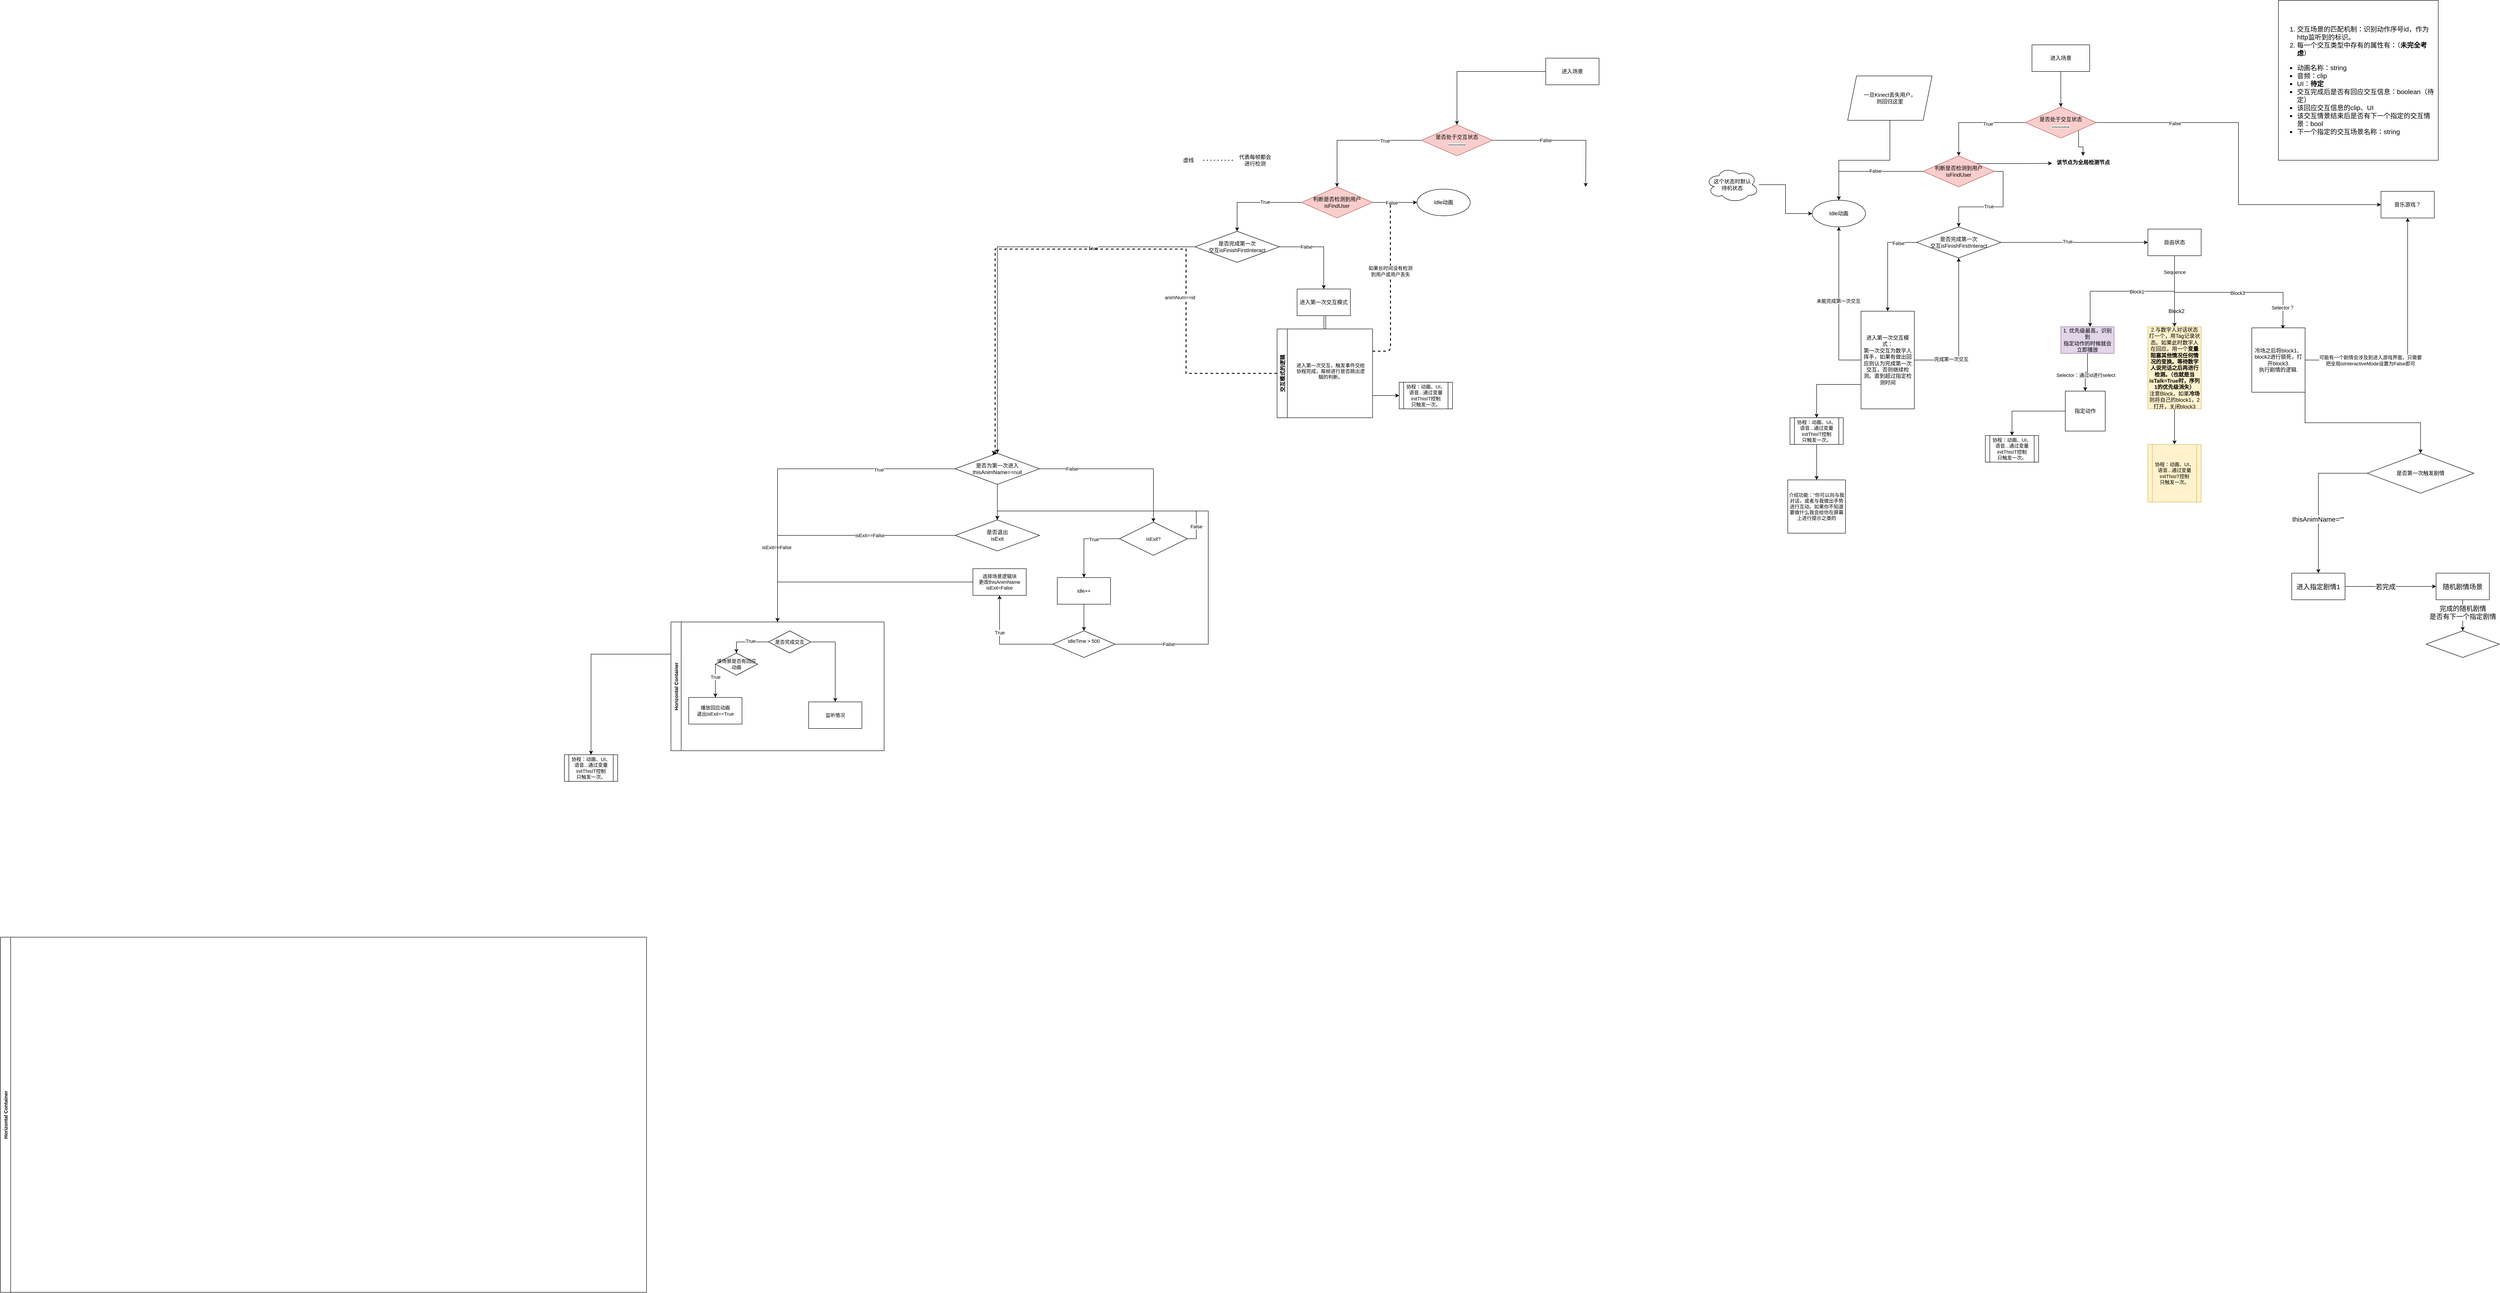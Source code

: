<mxfile version="20.5.3" type="github">
  <diagram id="prtHgNgQTEPvFCAcTncT" name="Page-1">
    <mxGraphModel dx="4361" dy="1751" grid="1" gridSize="10" guides="1" tooltips="1" connect="1" arrows="1" fold="1" page="1" pageScale="1" pageWidth="827" pageHeight="1169" math="0" shadow="0">
      <root>
        <mxCell id="0" />
        <mxCell id="1" parent="0" />
        <mxCell id="fBtZuvhB1-8Jw_SssKyv-33" style="edgeStyle=orthogonalEdgeStyle;rounded=0;orthogonalLoop=1;jettySize=auto;html=1;entryX=0.5;entryY=0;entryDx=0;entryDy=0;strokeColor=default;" parent="1" source="fBtZuvhB1-8Jw_SssKyv-1" target="fBtZuvhB1-8Jw_SssKyv-32" edge="1">
          <mxGeometry relative="1" as="geometry" />
        </mxCell>
        <mxCell id="fBtZuvhB1-8Jw_SssKyv-1" value="进入场景" style="rounded=0;whiteSpace=wrap;html=1;" parent="1" vertex="1">
          <mxGeometry x="920" y="-100" width="120" height="60" as="geometry" />
        </mxCell>
        <mxCell id="fBtZuvhB1-8Jw_SssKyv-14" value="" style="edgeStyle=orthogonalEdgeStyle;rounded=0;orthogonalLoop=1;jettySize=auto;html=1;" parent="1" source="fBtZuvhB1-8Jw_SssKyv-9" target="fBtZuvhB1-8Jw_SssKyv-13" edge="1">
          <mxGeometry relative="1" as="geometry" />
        </mxCell>
        <mxCell id="fBtZuvhB1-8Jw_SssKyv-15" value="False" style="edgeLabel;html=1;align=center;verticalAlign=middle;resizable=0;points=[];" parent="fBtZuvhB1-8Jw_SssKyv-14" vertex="1" connectable="0">
          <mxGeometry x="-0.151" y="-1" relative="1" as="geometry">
            <mxPoint as="offset" />
          </mxGeometry>
        </mxCell>
        <mxCell id="fBtZuvhB1-8Jw_SssKyv-17" value="" style="edgeStyle=orthogonalEdgeStyle;rounded=0;orthogonalLoop=1;jettySize=auto;html=1;entryX=0.5;entryY=0;entryDx=0;entryDy=0;" parent="1" source="fBtZuvhB1-8Jw_SssKyv-9" target="fBtZuvhB1-8Jw_SssKyv-20" edge="1">
          <mxGeometry relative="1" as="geometry">
            <mxPoint x="270" y="225" as="targetPoint" />
          </mxGeometry>
        </mxCell>
        <mxCell id="fBtZuvhB1-8Jw_SssKyv-18" value="True" style="edgeLabel;html=1;align=center;verticalAlign=middle;resizable=0;points=[];" parent="fBtZuvhB1-8Jw_SssKyv-17" vertex="1" connectable="0">
          <mxGeometry x="-0.214" y="-1" relative="1" as="geometry">
            <mxPoint as="offset" />
          </mxGeometry>
        </mxCell>
        <mxCell id="fBtZuvhB1-8Jw_SssKyv-9" value="判断是否检测到用户&lt;br&gt;isFindUser" style="rhombus;whiteSpace=wrap;html=1;fillColor=#f8cecc;strokeColor=#b85450;" parent="1" vertex="1">
          <mxGeometry x="370" y="190" width="160" height="70" as="geometry" />
        </mxCell>
        <mxCell id="fBtZuvhB1-8Jw_SssKyv-13" value="Idle动画" style="ellipse;whiteSpace=wrap;html=1;" parent="1" vertex="1">
          <mxGeometry x="630" y="195" width="120" height="60" as="geometry" />
        </mxCell>
        <mxCell id="fBtZuvhB1-8Jw_SssKyv-22" style="edgeStyle=orthogonalEdgeStyle;rounded=0;orthogonalLoop=1;jettySize=auto;html=1;exitX=1;exitY=0.5;exitDx=0;exitDy=0;entryX=0.5;entryY=0;entryDx=0;entryDy=0;" parent="1" source="fBtZuvhB1-8Jw_SssKyv-20" target="fBtZuvhB1-8Jw_SssKyv-25" edge="1">
          <mxGeometry relative="1" as="geometry">
            <mxPoint x="425" y="370" as="targetPoint" />
          </mxGeometry>
        </mxCell>
        <mxCell id="fBtZuvhB1-8Jw_SssKyv-24" value="False" style="edgeLabel;html=1;align=center;verticalAlign=middle;resizable=0;points=[];" parent="fBtZuvhB1-8Jw_SssKyv-22" vertex="1" connectable="0">
          <mxGeometry x="-0.133" relative="1" as="geometry">
            <mxPoint x="-24" as="offset" />
          </mxGeometry>
        </mxCell>
        <mxCell id="fBtZuvhB1-8Jw_SssKyv-44" value="" style="edgeStyle=orthogonalEdgeStyle;rounded=0;orthogonalLoop=1;jettySize=auto;html=1;strokeColor=default;fontSize=11;" parent="1" source="fBtZuvhB1-8Jw_SssKyv-20" target="fBtZuvhB1-8Jw_SssKyv-43" edge="1">
          <mxGeometry relative="1" as="geometry" />
        </mxCell>
        <mxCell id="fBtZuvhB1-8Jw_SssKyv-45" value="True" style="edgeLabel;html=1;align=center;verticalAlign=middle;resizable=0;points=[];fontSize=11;" parent="fBtZuvhB1-8Jw_SssKyv-44" vertex="1" connectable="0">
          <mxGeometry x="-0.132" y="3" relative="1" as="geometry">
            <mxPoint x="165" as="offset" />
          </mxGeometry>
        </mxCell>
        <mxCell id="fBtZuvhB1-8Jw_SssKyv-20" value="是否完成第一次&lt;br&gt;交互&lt;font style=&quot;font-size: 12px;&quot;&gt;isFinishFirstInteract&lt;/font&gt;" style="rhombus;whiteSpace=wrap;html=1;" parent="1" vertex="1">
          <mxGeometry x="130" y="290" width="190" height="70" as="geometry" />
        </mxCell>
        <mxCell id="fBtZuvhB1-8Jw_SssKyv-41" style="edgeStyle=orthogonalEdgeStyle;shape=link;rounded=0;orthogonalLoop=1;jettySize=auto;html=1;exitX=0.5;exitY=1;exitDx=0;exitDy=0;entryX=0.5;entryY=0;entryDx=0;entryDy=0;strokeColor=default;fontSize=12;" parent="1" source="fBtZuvhB1-8Jw_SssKyv-25" target="fBtZuvhB1-8Jw_SssKyv-40" edge="1">
          <mxGeometry relative="1" as="geometry" />
        </mxCell>
        <mxCell id="fBtZuvhB1-8Jw_SssKyv-25" value="进入第一次交互模式" style="rounded=0;whiteSpace=wrap;html=1;" parent="1" vertex="1">
          <mxGeometry x="360" y="420" width="120" height="60" as="geometry" />
        </mxCell>
        <mxCell id="fBtZuvhB1-8Jw_SssKyv-27" value="" style="endArrow=none;html=1;strokeWidth=2;rounded=1;exitX=1;exitY=0.25;exitDx=0;exitDy=0;strokeColor=default;edgeStyle=orthogonalEdgeStyle;dashed=1;" parent="1" source="fBtZuvhB1-8Jw_SssKyv-40" edge="1">
          <mxGeometry width="50" height="50" relative="1" as="geometry">
            <mxPoint x="420" y="330" as="sourcePoint" />
            <mxPoint x="570" y="230" as="targetPoint" />
          </mxGeometry>
        </mxCell>
        <mxCell id="fBtZuvhB1-8Jw_SssKyv-28" value="如果长时间没有检测&lt;br&gt;到用户或用户丢失" style="edgeLabel;html=1;align=center;verticalAlign=middle;resizable=0;points=[];" parent="fBtZuvhB1-8Jw_SssKyv-27" vertex="1" connectable="0">
          <mxGeometry x="-0.403" y="1" relative="1" as="geometry">
            <mxPoint y="-110" as="offset" />
          </mxGeometry>
        </mxCell>
        <mxCell id="fBtZuvhB1-8Jw_SssKyv-29" value="虚线" style="text;html=1;align=center;verticalAlign=middle;resizable=0;points=[];autosize=1;strokeColor=none;fillColor=none;" parent="1" vertex="1">
          <mxGeometry x="90" y="115" width="50" height="30" as="geometry" />
        </mxCell>
        <mxCell id="fBtZuvhB1-8Jw_SssKyv-30" value="" style="endArrow=none;dashed=1;html=1;dashPattern=1 3;strokeWidth=2;rounded=1;strokeColor=default;entryX=1.1;entryY=0.5;entryDx=0;entryDy=0;entryPerimeter=0;" parent="1" target="fBtZuvhB1-8Jw_SssKyv-29" edge="1">
          <mxGeometry width="50" height="50" relative="1" as="geometry">
            <mxPoint x="215" y="130" as="sourcePoint" />
            <mxPoint x="45" y="290" as="targetPoint" />
          </mxGeometry>
        </mxCell>
        <mxCell id="fBtZuvhB1-8Jw_SssKyv-31" value="代表每帧都会&lt;br&gt;进行检测" style="text;html=1;align=center;verticalAlign=middle;resizable=0;points=[];autosize=1;strokeColor=none;fillColor=none;" parent="1" vertex="1">
          <mxGeometry x="215" y="110" width="100" height="40" as="geometry" />
        </mxCell>
        <mxCell id="fBtZuvhB1-8Jw_SssKyv-35" style="edgeStyle=orthogonalEdgeStyle;rounded=0;orthogonalLoop=1;jettySize=auto;html=1;exitX=0;exitY=0.5;exitDx=0;exitDy=0;entryX=0.5;entryY=0;entryDx=0;entryDy=0;strokeColor=default;" parent="1" source="fBtZuvhB1-8Jw_SssKyv-32" target="fBtZuvhB1-8Jw_SssKyv-9" edge="1">
          <mxGeometry relative="1" as="geometry">
            <Array as="points">
              <mxPoint x="450" y="85" />
            </Array>
          </mxGeometry>
        </mxCell>
        <mxCell id="fBtZuvhB1-8Jw_SssKyv-36" value="True" style="edgeLabel;html=1;align=center;verticalAlign=middle;resizable=0;points=[];" parent="fBtZuvhB1-8Jw_SssKyv-35" vertex="1" connectable="0">
          <mxGeometry x="-0.444" y="1" relative="1" as="geometry">
            <mxPoint as="offset" />
          </mxGeometry>
        </mxCell>
        <mxCell id="fBtZuvhB1-8Jw_SssKyv-57" style="edgeStyle=orthogonalEdgeStyle;rounded=0;orthogonalLoop=1;jettySize=auto;html=1;exitX=1;exitY=0.5;exitDx=0;exitDy=0;strokeColor=default;strokeWidth=1;fontSize=11;" parent="1" source="fBtZuvhB1-8Jw_SssKyv-32" edge="1">
          <mxGeometry relative="1" as="geometry">
            <mxPoint x="1010" y="190" as="targetPoint" />
          </mxGeometry>
        </mxCell>
        <mxCell id="fBtZuvhB1-8Jw_SssKyv-58" value="False" style="edgeLabel;html=1;align=center;verticalAlign=middle;resizable=0;points=[];fontSize=11;" parent="fBtZuvhB1-8Jw_SssKyv-57" vertex="1" connectable="0">
          <mxGeometry x="-0.242" relative="1" as="geometry">
            <mxPoint as="offset" />
          </mxGeometry>
        </mxCell>
        <mxCell id="fBtZuvhB1-8Jw_SssKyv-32" value="是否处于交互状态&lt;br&gt;&lt;span style=&quot;font-size: 5px; background-color: rgb(255, 255, 255);&quot;&gt;isInteractiveMode&lt;/span&gt;" style="rhombus;whiteSpace=wrap;html=1;fillColor=#f8cecc;strokeColor=#b85450;" parent="1" vertex="1">
          <mxGeometry x="640" y="50" width="160" height="70" as="geometry" />
        </mxCell>
        <mxCell id="fBtZuvhB1-8Jw_SssKyv-53" style="edgeStyle=orthogonalEdgeStyle;rounded=0;orthogonalLoop=1;jettySize=auto;html=1;exitX=1;exitY=0.75;exitDx=0;exitDy=0;entryX=0;entryY=0.5;entryDx=0;entryDy=0;strokeColor=default;fontSize=11;" parent="1" source="fBtZuvhB1-8Jw_SssKyv-40" target="fBtZuvhB1-8Jw_SssKyv-46" edge="1">
          <mxGeometry relative="1" as="geometry" />
        </mxCell>
        <mxCell id="fBtZuvhB1-8Jw_SssKyv-55" style="edgeStyle=orthogonalEdgeStyle;rounded=0;orthogonalLoop=1;jettySize=auto;html=1;exitX=0;exitY=0.5;exitDx=0;exitDy=0;dashed=1;strokeColor=default;fontSize=11;strokeWidth=2;entryX=0.5;entryY=0;entryDx=0;entryDy=0;" parent="1" source="fBtZuvhB1-8Jw_SssKyv-40" target="fBtZuvhB1-8Jw_SssKyv-43" edge="1">
          <mxGeometry relative="1" as="geometry">
            <mxPoint x="-60" y="330" as="targetPoint" />
            <Array as="points">
              <mxPoint x="110" y="610" />
              <mxPoint x="110" y="330" />
              <mxPoint x="-320" y="330" />
              <mxPoint x="-320" y="790" />
            </Array>
          </mxGeometry>
        </mxCell>
        <mxCell id="fBtZuvhB1-8Jw_SssKyv-56" value="animNum==id" style="edgeLabel;html=1;align=center;verticalAlign=middle;resizable=0;points=[];fontSize=11;" parent="fBtZuvhB1-8Jw_SssKyv-55" vertex="1" connectable="0">
          <mxGeometry x="-0.612" y="-1" relative="1" as="geometry">
            <mxPoint x="-15" y="-109" as="offset" />
          </mxGeometry>
        </mxCell>
        <mxCell id="fBtZuvhB1-8Jw_SssKyv-40" value="交互模式的逻辑" style="swimlane;horizontal=0;fontSize=12;" parent="1" vertex="1">
          <mxGeometry x="315" y="510" width="215" height="200" as="geometry" />
        </mxCell>
        <mxCell id="fBtZuvhB1-8Jw_SssKyv-48" value="进入第一次交互，触发事件交给&lt;br&gt;协程完成，每帧进行是否跳出逻&lt;br&gt;辑的判断。" style="text;html=1;align=center;verticalAlign=middle;resizable=0;points=[];autosize=1;strokeColor=none;fillColor=none;fontSize=11;" parent="fBtZuvhB1-8Jw_SssKyv-40" vertex="1">
          <mxGeometry x="25" y="65" width="190" height="60" as="geometry" />
        </mxCell>
        <mxCell id="fBtZuvhB1-8Jw_SssKyv-46" value="协程：动画、UI、&lt;br&gt;语音...通过变量initThisIT控制&lt;br&gt;只触发一次。" style="shape=process;whiteSpace=wrap;html=1;backgroundOutline=1;fontSize=11;size=0.083;" parent="1" vertex="1">
          <mxGeometry x="590" y="630" width="120" height="60" as="geometry" />
        </mxCell>
        <mxCell id="fBtZuvhB1-8Jw_SssKyv-59" value="Horizontal Container" style="swimlane;horizontal=0;fontSize=11;" parent="1" vertex="1">
          <mxGeometry x="-2560" y="1880" width="1455" height="800" as="geometry" />
        </mxCell>
        <mxCell id="fBtZuvhB1-8Jw_SssKyv-62" value="" style="edgeStyle=orthogonalEdgeStyle;rounded=0;orthogonalLoop=1;jettySize=auto;html=1;strokeColor=default;strokeWidth=1;fontSize=11;" parent="1" source="fBtZuvhB1-8Jw_SssKyv-43" target="fBtZuvhB1-8Jw_SssKyv-61" edge="1">
          <mxGeometry relative="1" as="geometry" />
        </mxCell>
        <mxCell id="fBtZuvhB1-8Jw_SssKyv-70" style="edgeStyle=orthogonalEdgeStyle;rounded=0;orthogonalLoop=1;jettySize=auto;html=1;entryX=0.5;entryY=0;entryDx=0;entryDy=0;strokeColor=default;strokeWidth=1;fontSize=11;" parent="1" source="fBtZuvhB1-8Jw_SssKyv-43" target="fBtZuvhB1-8Jw_SssKyv-68" edge="1">
          <mxGeometry relative="1" as="geometry" />
        </mxCell>
        <mxCell id="fBtZuvhB1-8Jw_SssKyv-72" value="False" style="edgeLabel;html=1;align=center;verticalAlign=middle;resizable=0;points=[];fontSize=11;" parent="fBtZuvhB1-8Jw_SssKyv-70" vertex="1" connectable="0">
          <mxGeometry x="-0.698" y="1" relative="1" as="geometry">
            <mxPoint x="16" y="1" as="offset" />
          </mxGeometry>
        </mxCell>
        <mxCell id="fBtZuvhB1-8Jw_SssKyv-43" value="是否为第一次进入&lt;br&gt;thisAnimName==null" style="rhombus;whiteSpace=wrap;html=1;" parent="1" vertex="1">
          <mxGeometry x="-410" y="790" width="190" height="70" as="geometry" />
        </mxCell>
        <mxCell id="fBtZuvhB1-8Jw_SssKyv-60" style="edgeStyle=orthogonalEdgeStyle;rounded=0;orthogonalLoop=1;jettySize=auto;html=1;strokeColor=default;strokeWidth=1;fontSize=11;entryX=0.5;entryY=0;entryDx=0;entryDy=0;" parent="1" source="fBtZuvhB1-8Jw_SssKyv-43" target="fBtZuvhB1-8Jw_SssKyv-66" edge="1">
          <mxGeometry relative="1" as="geometry">
            <mxPoint x="-570" y="1080" as="targetPoint" />
          </mxGeometry>
        </mxCell>
        <mxCell id="fBtZuvhB1-8Jw_SssKyv-65" value="True" style="edgeLabel;html=1;align=center;verticalAlign=middle;resizable=0;points=[];fontSize=11;" parent="fBtZuvhB1-8Jw_SssKyv-60" vertex="1" connectable="0">
          <mxGeometry x="-0.538" y="2" relative="1" as="geometry">
            <mxPoint as="offset" />
          </mxGeometry>
        </mxCell>
        <mxCell id="fBtZuvhB1-8Jw_SssKyv-74" value="isExit==False" style="edgeLabel;html=1;align=center;verticalAlign=middle;resizable=0;points=[];fontSize=11;" parent="fBtZuvhB1-8Jw_SssKyv-60" vertex="1" connectable="0">
          <mxGeometry x="0.079" y="-2" relative="1" as="geometry">
            <mxPoint y="175" as="offset" />
          </mxGeometry>
        </mxCell>
        <mxCell id="fBtZuvhB1-8Jw_SssKyv-63" style="edgeStyle=orthogonalEdgeStyle;rounded=0;orthogonalLoop=1;jettySize=auto;html=1;exitX=0;exitY=0.5;exitDx=0;exitDy=0;strokeColor=default;strokeWidth=1;fontSize=11;entryX=0.5;entryY=0;entryDx=0;entryDy=0;" parent="1" source="fBtZuvhB1-8Jw_SssKyv-61" target="fBtZuvhB1-8Jw_SssKyv-66" edge="1">
          <mxGeometry relative="1" as="geometry">
            <mxPoint x="-560" y="1080" as="targetPoint" />
          </mxGeometry>
        </mxCell>
        <mxCell id="fBtZuvhB1-8Jw_SssKyv-64" value="isExit==False" style="edgeLabel;html=1;align=center;verticalAlign=middle;resizable=0;points=[];fontSize=11;" parent="fBtZuvhB1-8Jw_SssKyv-63" vertex="1" connectable="0">
          <mxGeometry x="0.071" y="1" relative="1" as="geometry">
            <mxPoint x="126" y="-1" as="offset" />
          </mxGeometry>
        </mxCell>
        <mxCell id="fBtZuvhB1-8Jw_SssKyv-61" value="是否退出&lt;br&gt;isExit" style="rhombus;whiteSpace=wrap;html=1;" parent="1" vertex="1">
          <mxGeometry x="-410" y="940" width="190" height="70" as="geometry" />
        </mxCell>
        <mxCell id="fBtZuvhB1-8Jw_SssKyv-96" style="edgeStyle=orthogonalEdgeStyle;rounded=0;orthogonalLoop=1;jettySize=auto;html=1;exitX=0;exitY=0.25;exitDx=0;exitDy=0;entryX=0.5;entryY=0;entryDx=0;entryDy=0;strokeColor=default;strokeWidth=1;fontSize=11;" parent="1" source="fBtZuvhB1-8Jw_SssKyv-66" target="fBtZuvhB1-8Jw_SssKyv-95" edge="1">
          <mxGeometry relative="1" as="geometry" />
        </mxCell>
        <mxCell id="fBtZuvhB1-8Jw_SssKyv-66" value="Horizontal Container" style="swimlane;horizontal=0;fontSize=11;" parent="1" vertex="1">
          <mxGeometry x="-1050" y="1170" width="480" height="290" as="geometry" />
        </mxCell>
        <mxCell id="fBtZuvhB1-8Jw_SssKyv-88" value="该场景是否有回应动画" style="rhombus;whiteSpace=wrap;html=1;fontSize=11;" parent="fBtZuvhB1-8Jw_SssKyv-66" vertex="1">
          <mxGeometry x="100" y="70" width="95" height="50" as="geometry" />
        </mxCell>
        <mxCell id="fBtZuvhB1-8Jw_SssKyv-90" style="edgeStyle=orthogonalEdgeStyle;rounded=0;orthogonalLoop=1;jettySize=auto;html=1;entryX=0.5;entryY=0;entryDx=0;entryDy=0;strokeColor=default;strokeWidth=1;fontSize=11;" parent="fBtZuvhB1-8Jw_SssKyv-66" source="fBtZuvhB1-8Jw_SssKyv-89" target="fBtZuvhB1-8Jw_SssKyv-88" edge="1">
          <mxGeometry relative="1" as="geometry" />
        </mxCell>
        <mxCell id="fBtZuvhB1-8Jw_SssKyv-91" value="True" style="edgeLabel;html=1;align=center;verticalAlign=middle;resizable=0;points=[];fontSize=11;" parent="fBtZuvhB1-8Jw_SssKyv-90" vertex="1" connectable="0">
          <mxGeometry x="-0.146" y="-2" relative="1" as="geometry">
            <mxPoint as="offset" />
          </mxGeometry>
        </mxCell>
        <mxCell id="fBtZuvhB1-8Jw_SssKyv-89" value="是否完成交互" style="rhombus;whiteSpace=wrap;html=1;fontSize=11;" parent="fBtZuvhB1-8Jw_SssKyv-66" vertex="1">
          <mxGeometry x="220" y="20" width="95" height="50" as="geometry" />
        </mxCell>
        <mxCell id="fBtZuvhB1-8Jw_SssKyv-94" value="播放回应动画&lt;br&gt;退出isExit==True" style="rounded=0;whiteSpace=wrap;html=1;fontSize=11;" parent="fBtZuvhB1-8Jw_SssKyv-66" vertex="1">
          <mxGeometry x="40" y="170" width="120" height="60" as="geometry" />
        </mxCell>
        <mxCell id="fBtZuvhB1-8Jw_SssKyv-92" style="edgeStyle=orthogonalEdgeStyle;rounded=0;orthogonalLoop=1;jettySize=auto;html=1;exitX=0;exitY=0.5;exitDx=0;exitDy=0;strokeColor=default;strokeWidth=1;fontSize=11;entryX=0.5;entryY=0;entryDx=0;entryDy=0;" parent="fBtZuvhB1-8Jw_SssKyv-66" source="fBtZuvhB1-8Jw_SssKyv-88" target="fBtZuvhB1-8Jw_SssKyv-94" edge="1">
          <mxGeometry relative="1" as="geometry">
            <mxPoint x="99.857" y="150" as="targetPoint" />
            <Array as="points">
              <mxPoint x="100" y="170" />
            </Array>
          </mxGeometry>
        </mxCell>
        <mxCell id="fBtZuvhB1-8Jw_SssKyv-93" value="True" style="edgeLabel;html=1;align=center;verticalAlign=middle;resizable=0;points=[];fontSize=11;" parent="fBtZuvhB1-8Jw_SssKyv-92" vertex="1" connectable="0">
          <mxGeometry x="-0.221" relative="1" as="geometry">
            <mxPoint as="offset" />
          </mxGeometry>
        </mxCell>
        <mxCell id="fBtZuvhB1-8Jw_SssKyv-99" value="监听情况" style="rounded=0;whiteSpace=wrap;html=1;fontSize=11;" parent="fBtZuvhB1-8Jw_SssKyv-66" vertex="1">
          <mxGeometry x="310" y="180" width="120" height="60" as="geometry" />
        </mxCell>
        <mxCell id="fBtZuvhB1-8Jw_SssKyv-98" style="edgeStyle=orthogonalEdgeStyle;rounded=0;orthogonalLoop=1;jettySize=auto;html=1;strokeColor=default;strokeWidth=1;fontSize=11;entryX=0.5;entryY=0;entryDx=0;entryDy=0;exitX=1;exitY=0.5;exitDx=0;exitDy=0;" parent="fBtZuvhB1-8Jw_SssKyv-66" source="fBtZuvhB1-8Jw_SssKyv-89" target="fBtZuvhB1-8Jw_SssKyv-99" edge="1">
          <mxGeometry relative="1" as="geometry">
            <mxPoint x="360" y="150" as="targetPoint" />
          </mxGeometry>
        </mxCell>
        <mxCell id="fBtZuvhB1-8Jw_SssKyv-76" value="" style="edgeStyle=orthogonalEdgeStyle;rounded=0;orthogonalLoop=1;jettySize=auto;html=1;strokeColor=default;strokeWidth=1;fontSize=11;" parent="1" source="fBtZuvhB1-8Jw_SssKyv-68" target="fBtZuvhB1-8Jw_SssKyv-75" edge="1">
          <mxGeometry relative="1" as="geometry" />
        </mxCell>
        <mxCell id="fBtZuvhB1-8Jw_SssKyv-85" value="True" style="edgeLabel;html=1;align=center;verticalAlign=middle;resizable=0;points=[];fontSize=11;" parent="fBtZuvhB1-8Jw_SssKyv-76" vertex="1" connectable="0">
          <mxGeometry x="-0.299" y="1" relative="1" as="geometry">
            <mxPoint as="offset" />
          </mxGeometry>
        </mxCell>
        <mxCell id="fBtZuvhB1-8Jw_SssKyv-86" style="edgeStyle=orthogonalEdgeStyle;rounded=0;orthogonalLoop=1;jettySize=auto;html=1;exitX=1;exitY=0.5;exitDx=0;exitDy=0;entryX=0.5;entryY=0;entryDx=0;entryDy=0;strokeColor=default;strokeWidth=1;fontSize=11;" parent="1" source="fBtZuvhB1-8Jw_SssKyv-68" target="fBtZuvhB1-8Jw_SssKyv-61" edge="1">
          <mxGeometry relative="1" as="geometry" />
        </mxCell>
        <mxCell id="fBtZuvhB1-8Jw_SssKyv-87" value="False" style="edgeLabel;html=1;align=center;verticalAlign=middle;resizable=0;points=[];fontSize=11;" parent="fBtZuvhB1-8Jw_SssKyv-86" vertex="1" connectable="0">
          <mxGeometry x="-0.825" relative="1" as="geometry">
            <mxPoint as="offset" />
          </mxGeometry>
        </mxCell>
        <mxCell id="fBtZuvhB1-8Jw_SssKyv-68" value="isExit?" style="rhombus;whiteSpace=wrap;html=1;fontSize=11;" parent="1" vertex="1">
          <mxGeometry x="-40" y="945" width="153" height="75" as="geometry" />
        </mxCell>
        <mxCell id="fBtZuvhB1-8Jw_SssKyv-78" value="" style="edgeStyle=orthogonalEdgeStyle;rounded=0;orthogonalLoop=1;jettySize=auto;html=1;strokeColor=default;strokeWidth=1;fontSize=11;" parent="1" source="fBtZuvhB1-8Jw_SssKyv-75" target="fBtZuvhB1-8Jw_SssKyv-77" edge="1">
          <mxGeometry relative="1" as="geometry" />
        </mxCell>
        <mxCell id="fBtZuvhB1-8Jw_SssKyv-75" value="idle++" style="whiteSpace=wrap;html=1;fontSize=11;" parent="1" vertex="1">
          <mxGeometry x="-180" y="1070" width="120" height="60" as="geometry" />
        </mxCell>
        <mxCell id="fBtZuvhB1-8Jw_SssKyv-80" value="" style="edgeStyle=orthogonalEdgeStyle;rounded=0;orthogonalLoop=1;jettySize=auto;html=1;strokeColor=default;strokeWidth=1;fontSize=11;" parent="1" source="fBtZuvhB1-8Jw_SssKyv-77" target="fBtZuvhB1-8Jw_SssKyv-79" edge="1">
          <mxGeometry relative="1" as="geometry">
            <Array as="points">
              <mxPoint x="-310" y="1220" />
            </Array>
          </mxGeometry>
        </mxCell>
        <mxCell id="fBtZuvhB1-8Jw_SssKyv-84" value="True" style="edgeLabel;html=1;align=center;verticalAlign=middle;resizable=0;points=[];fontSize=11;" parent="fBtZuvhB1-8Jw_SssKyv-80" vertex="1" connectable="0">
          <mxGeometry x="0.274" relative="1" as="geometry">
            <mxPoint as="offset" />
          </mxGeometry>
        </mxCell>
        <mxCell id="fBtZuvhB1-8Jw_SssKyv-82" style="edgeStyle=orthogonalEdgeStyle;rounded=0;orthogonalLoop=1;jettySize=auto;html=1;entryX=0.5;entryY=0;entryDx=0;entryDy=0;strokeColor=default;strokeWidth=1;fontSize=11;" parent="1" source="fBtZuvhB1-8Jw_SssKyv-77" target="fBtZuvhB1-8Jw_SssKyv-61" edge="1">
          <mxGeometry relative="1" as="geometry">
            <Array as="points">
              <mxPoint x="160" y="1220" />
              <mxPoint x="160" y="920" />
              <mxPoint x="-315" y="920" />
            </Array>
          </mxGeometry>
        </mxCell>
        <mxCell id="fBtZuvhB1-8Jw_SssKyv-83" value="False" style="edgeLabel;html=1;align=center;verticalAlign=middle;resizable=0;points=[];fontSize=11;" parent="fBtZuvhB1-8Jw_SssKyv-82" vertex="1" connectable="0">
          <mxGeometry x="-0.819" y="1" relative="1" as="geometry">
            <mxPoint x="30" y="1" as="offset" />
          </mxGeometry>
        </mxCell>
        <mxCell id="fBtZuvhB1-8Jw_SssKyv-77" value="&lt;span style=&quot;font-size: 11px;&quot;&gt;idleTime &amp;gt; 500&lt;br&gt;&lt;br&gt;&lt;/span&gt;" style="rhombus;whiteSpace=wrap;html=1;fontSize=11;" parent="1" vertex="1">
          <mxGeometry x="-190" y="1190" width="140" height="60" as="geometry" />
        </mxCell>
        <mxCell id="fBtZuvhB1-8Jw_SssKyv-81" style="edgeStyle=orthogonalEdgeStyle;rounded=0;orthogonalLoop=1;jettySize=auto;html=1;exitX=0;exitY=0.5;exitDx=0;exitDy=0;entryX=0.5;entryY=0;entryDx=0;entryDy=0;strokeColor=default;strokeWidth=1;fontSize=11;" parent="1" source="fBtZuvhB1-8Jw_SssKyv-79" target="fBtZuvhB1-8Jw_SssKyv-66" edge="1">
          <mxGeometry relative="1" as="geometry" />
        </mxCell>
        <mxCell id="fBtZuvhB1-8Jw_SssKyv-79" value="选择场景逻辑块&lt;br&gt;更改thisAnimName&lt;br&gt;isExit=False" style="whiteSpace=wrap;html=1;fontSize=11;" parent="1" vertex="1">
          <mxGeometry x="-370" y="1050" width="120" height="60" as="geometry" />
        </mxCell>
        <mxCell id="fBtZuvhB1-8Jw_SssKyv-95" value="协程：动画、UI、&lt;br&gt;语音...通过变量initThisIT控制&lt;br&gt;只触发一次。" style="shape=process;whiteSpace=wrap;html=1;backgroundOutline=1;fontSize=11;size=0.083;" parent="1" vertex="1">
          <mxGeometry x="-1290" y="1469" width="120" height="60" as="geometry" />
        </mxCell>
        <mxCell id="O4Qgs0peFkR4fyQX--3b-3" style="edgeStyle=orthogonalEdgeStyle;rounded=0;orthogonalLoop=1;jettySize=auto;html=1;exitX=0.5;exitY=1;exitDx=0;exitDy=0;entryX=0.5;entryY=0;entryDx=0;entryDy=0;" parent="1" source="O4Qgs0peFkR4fyQX--3b-1" target="O4Qgs0peFkR4fyQX--3b-2" edge="1">
          <mxGeometry relative="1" as="geometry" />
        </mxCell>
        <mxCell id="O4Qgs0peFkR4fyQX--3b-1" value="进入场景" style="rounded=0;whiteSpace=wrap;html=1;" parent="1" vertex="1">
          <mxGeometry x="2015" y="-130" width="130" height="60" as="geometry" />
        </mxCell>
        <mxCell id="O4Qgs0peFkR4fyQX--3b-5" style="edgeStyle=orthogonalEdgeStyle;rounded=0;orthogonalLoop=1;jettySize=auto;html=1;exitX=0;exitY=0.5;exitDx=0;exitDy=0;entryX=0.5;entryY=0;entryDx=0;entryDy=0;" parent="1" source="O4Qgs0peFkR4fyQX--3b-2" target="O4Qgs0peFkR4fyQX--3b-4" edge="1">
          <mxGeometry relative="1" as="geometry" />
        </mxCell>
        <mxCell id="O4Qgs0peFkR4fyQX--3b-53" value="True" style="edgeLabel;html=1;align=center;verticalAlign=middle;resizable=0;points=[];" parent="O4Qgs0peFkR4fyQX--3b-5" vertex="1" connectable="0">
          <mxGeometry x="-0.249" y="3" relative="1" as="geometry">
            <mxPoint as="offset" />
          </mxGeometry>
        </mxCell>
        <mxCell id="O4Qgs0peFkR4fyQX--3b-7" style="edgeStyle=orthogonalEdgeStyle;rounded=0;orthogonalLoop=1;jettySize=auto;html=1;exitX=1;exitY=0.5;exitDx=0;exitDy=0;entryX=0;entryY=0.5;entryDx=0;entryDy=0;" parent="1" source="O4Qgs0peFkR4fyQX--3b-2" target="O4Qgs0peFkR4fyQX--3b-6" edge="1">
          <mxGeometry relative="1" as="geometry">
            <Array as="points">
              <mxPoint x="2480" y="45" />
              <mxPoint x="2480" y="230" />
            </Array>
          </mxGeometry>
        </mxCell>
        <mxCell id="O4Qgs0peFkR4fyQX--3b-52" value="False" style="edgeLabel;html=1;align=center;verticalAlign=middle;resizable=0;points=[];" parent="O4Qgs0peFkR4fyQX--3b-7" vertex="1" connectable="0">
          <mxGeometry x="-0.573" y="-2" relative="1" as="geometry">
            <mxPoint as="offset" />
          </mxGeometry>
        </mxCell>
        <mxCell id="O4Qgs0peFkR4fyQX--3b-38" style="edgeStyle=orthogonalEdgeStyle;rounded=0;orthogonalLoop=1;jettySize=auto;html=1;exitX=1;exitY=1;exitDx=0;exitDy=0;" parent="1" source="O4Qgs0peFkR4fyQX--3b-2" target="O4Qgs0peFkR4fyQX--3b-37" edge="1">
          <mxGeometry relative="1" as="geometry" />
        </mxCell>
        <mxCell id="O4Qgs0peFkR4fyQX--3b-2" value="是否处于交互状态&lt;br&gt;&lt;span style=&quot;font-size: 5px; background-color: rgb(255, 255, 255);&quot;&gt;isInteractiveMode&lt;/span&gt;" style="rhombus;whiteSpace=wrap;html=1;fillColor=#f8cecc;strokeColor=#b85450;" parent="1" vertex="1">
          <mxGeometry x="2000" y="10" width="160" height="70" as="geometry" />
        </mxCell>
        <mxCell id="O4Qgs0peFkR4fyQX--3b-8" style="edgeStyle=orthogonalEdgeStyle;rounded=0;orthogonalLoop=1;jettySize=auto;html=1;entryX=0.5;entryY=0;entryDx=0;entryDy=0;exitX=1;exitY=0.5;exitDx=0;exitDy=0;" parent="1" source="O4Qgs0peFkR4fyQX--3b-4" target="O4Qgs0peFkR4fyQX--3b-9" edge="1">
          <mxGeometry relative="1" as="geometry">
            <mxPoint x="1849.526" y="280" as="targetPoint" />
          </mxGeometry>
        </mxCell>
        <mxCell id="O4Qgs0peFkR4fyQX--3b-27" value="True" style="edgeLabel;html=1;align=center;verticalAlign=middle;resizable=0;points=[];" parent="O4Qgs0peFkR4fyQX--3b-8" vertex="1" connectable="0">
          <mxGeometry x="0.083" y="-1" relative="1" as="geometry">
            <mxPoint as="offset" />
          </mxGeometry>
        </mxCell>
        <mxCell id="O4Qgs0peFkR4fyQX--3b-36" style="edgeStyle=orthogonalEdgeStyle;rounded=0;orthogonalLoop=1;jettySize=auto;html=1;exitX=1;exitY=0;exitDx=0;exitDy=0;entryX=0.002;entryY=0.561;entryDx=0;entryDy=0;entryPerimeter=0;" parent="1" source="O4Qgs0peFkR4fyQX--3b-4" target="O4Qgs0peFkR4fyQX--3b-37" edge="1">
          <mxGeometry relative="1" as="geometry">
            <mxPoint x="2040" y="137" as="targetPoint" />
          </mxGeometry>
        </mxCell>
        <mxCell id="O4Qgs0peFkR4fyQX--3b-4" value="判断是否检测到用户&lt;br&gt;isFindUser" style="rhombus;whiteSpace=wrap;html=1;fillColor=#f8cecc;strokeColor=#b85450;" parent="1" vertex="1">
          <mxGeometry x="1770" y="120" width="160" height="70" as="geometry" />
        </mxCell>
        <mxCell id="O4Qgs0peFkR4fyQX--3b-6" value="音乐游戏？" style="whiteSpace=wrap;html=1;" parent="1" vertex="1">
          <mxGeometry x="2801" y="200" width="120" height="60" as="geometry" />
        </mxCell>
        <mxCell id="O4Qgs0peFkR4fyQX--3b-11" value="" style="edgeStyle=orthogonalEdgeStyle;rounded=0;orthogonalLoop=1;jettySize=auto;html=1;exitX=1;exitY=0.5;exitDx=0;exitDy=0;" parent="1" source="O4Qgs0peFkR4fyQX--3b-9" target="O4Qgs0peFkR4fyQX--3b-10" edge="1">
          <mxGeometry relative="1" as="geometry">
            <Array as="points">
              <mxPoint x="2200" y="315" />
              <mxPoint x="2200" y="315" />
            </Array>
          </mxGeometry>
        </mxCell>
        <mxCell id="O4Qgs0peFkR4fyQX--3b-22" value="True" style="edgeLabel;html=1;align=center;verticalAlign=middle;resizable=0;points=[];" parent="O4Qgs0peFkR4fyQX--3b-11" vertex="1" connectable="0">
          <mxGeometry x="-0.095" y="2" relative="1" as="geometry">
            <mxPoint as="offset" />
          </mxGeometry>
        </mxCell>
        <mxCell id="O4Qgs0peFkR4fyQX--3b-23" style="edgeStyle=orthogonalEdgeStyle;rounded=0;orthogonalLoop=1;jettySize=auto;html=1;exitX=0;exitY=0.5;exitDx=0;exitDy=0;entryX=0.5;entryY=0;entryDx=0;entryDy=0;" parent="1" source="O4Qgs0peFkR4fyQX--3b-9" target="O4Qgs0peFkR4fyQX--3b-26" edge="1">
          <mxGeometry relative="1" as="geometry">
            <mxPoint x="1730" y="550" as="targetPoint" />
          </mxGeometry>
        </mxCell>
        <mxCell id="O4Qgs0peFkR4fyQX--3b-24" value="False" style="edgeLabel;html=1;align=center;verticalAlign=middle;resizable=0;points=[];" parent="O4Qgs0peFkR4fyQX--3b-23" vertex="1" connectable="0">
          <mxGeometry x="-0.621" y="2" relative="1" as="geometry">
            <mxPoint as="offset" />
          </mxGeometry>
        </mxCell>
        <mxCell id="O4Qgs0peFkR4fyQX--3b-9" value="是否完成第一次&lt;br&gt;交互&lt;font style=&quot;font-size: 12px;&quot;&gt;isFinishFirstInteract&lt;/font&gt;" style="rhombus;whiteSpace=wrap;html=1;" parent="1" vertex="1">
          <mxGeometry x="1755" y="280" width="190" height="70" as="geometry" />
        </mxCell>
        <mxCell id="O4Qgs0peFkR4fyQX--3b-13" value="" style="edgeStyle=orthogonalEdgeStyle;rounded=0;orthogonalLoop=1;jettySize=auto;html=1;" parent="1" source="O4Qgs0peFkR4fyQX--3b-10" target="O4Qgs0peFkR4fyQX--3b-12" edge="1">
          <mxGeometry relative="1" as="geometry">
            <Array as="points">
              <mxPoint x="2336" y="425" />
              <mxPoint x="2146" y="425" />
            </Array>
          </mxGeometry>
        </mxCell>
        <mxCell id="O4Qgs0peFkR4fyQX--3b-48" value="Block1" style="edgeLabel;html=1;align=center;verticalAlign=middle;resizable=0;points=[];" parent="O4Qgs0peFkR4fyQX--3b-13" vertex="1" connectable="0">
          <mxGeometry x="-0.055" y="1" relative="1" as="geometry">
            <mxPoint as="offset" />
          </mxGeometry>
        </mxCell>
        <mxCell id="O4Qgs0peFkR4fyQX--3b-15" style="edgeStyle=orthogonalEdgeStyle;rounded=0;orthogonalLoop=1;jettySize=auto;html=1;exitX=0.5;exitY=1;exitDx=0;exitDy=0;entryX=0.5;entryY=0;entryDx=0;entryDy=0;" parent="1" source="O4Qgs0peFkR4fyQX--3b-10" target="O4Qgs0peFkR4fyQX--3b-14" edge="1">
          <mxGeometry relative="1" as="geometry">
            <Array as="points">
              <mxPoint x="2336" y="385" />
              <mxPoint x="2336" y="385" />
            </Array>
          </mxGeometry>
        </mxCell>
        <mxCell id="O4Qgs0peFkR4fyQX--3b-17" value="Sequence" style="edgeLabel;html=1;align=center;verticalAlign=middle;resizable=0;points=[];" parent="O4Qgs0peFkR4fyQX--3b-15" vertex="1" connectable="0">
          <mxGeometry x="-0.536" relative="1" as="geometry">
            <mxPoint as="offset" />
          </mxGeometry>
        </mxCell>
        <mxCell id="O4Qgs0peFkR4fyQX--3b-45" style="edgeStyle=orthogonalEdgeStyle;rounded=0;orthogonalLoop=1;jettySize=auto;html=1;exitX=0.5;exitY=1;exitDx=0;exitDy=0;" parent="1" source="O4Qgs0peFkR4fyQX--3b-10" edge="1">
          <mxGeometry relative="1" as="geometry">
            <mxPoint x="2580" y="510" as="targetPoint" />
          </mxGeometry>
        </mxCell>
        <mxCell id="O4Qgs0peFkR4fyQX--3b-46" value="Block3" style="edgeLabel;html=1;align=center;verticalAlign=middle;resizable=0;points=[];" parent="O4Qgs0peFkR4fyQX--3b-45" vertex="1" connectable="0">
          <mxGeometry x="0.093" y="-1" relative="1" as="geometry">
            <mxPoint as="offset" />
          </mxGeometry>
        </mxCell>
        <mxCell id="O4Qgs0peFkR4fyQX--3b-54" value="Selector？" style="edgeLabel;html=1;align=center;verticalAlign=middle;resizable=0;points=[];" parent="O4Qgs0peFkR4fyQX--3b-45" vertex="1" connectable="0">
          <mxGeometry x="0.764" y="-1" relative="1" as="geometry">
            <mxPoint as="offset" />
          </mxGeometry>
        </mxCell>
        <mxCell id="O4Qgs0peFkR4fyQX--3b-10" value="自由状态" style="whiteSpace=wrap;html=1;" parent="1" vertex="1">
          <mxGeometry x="2276" y="285" width="120" height="60" as="geometry" />
        </mxCell>
        <mxCell id="O4Qgs0peFkR4fyQX--3b-18" style="edgeStyle=orthogonalEdgeStyle;rounded=0;orthogonalLoop=1;jettySize=auto;html=1;exitX=0.5;exitY=1;exitDx=0;exitDy=0;entryX=0.5;entryY=0;entryDx=0;entryDy=0;" parent="1" source="O4Qgs0peFkR4fyQX--3b-12" target="O4Qgs0peFkR4fyQX--3b-20" edge="1">
          <mxGeometry relative="1" as="geometry">
            <mxPoint x="2140.13" y="640" as="targetPoint" />
          </mxGeometry>
        </mxCell>
        <mxCell id="O4Qgs0peFkR4fyQX--3b-19" value="Selector：通过id进行select" style="edgeLabel;html=1;align=center;verticalAlign=middle;resizable=0;points=[];" parent="O4Qgs0peFkR4fyQX--3b-18" vertex="1" connectable="0">
          <mxGeometry x="0.192" y="1" relative="1" as="geometry">
            <mxPoint as="offset" />
          </mxGeometry>
        </mxCell>
        <mxCell id="O4Qgs0peFkR4fyQX--3b-12" value="1. 优先级最高，识别到&lt;br&gt;指定动作的时候就会立即播放" style="whiteSpace=wrap;html=1;fillColor=#e1d5e7;strokeColor=#9673a6;" parent="1" vertex="1">
          <mxGeometry x="2080" y="505" width="120" height="60" as="geometry" />
        </mxCell>
        <mxCell id="O4Qgs0peFkR4fyQX--3b-43" style="edgeStyle=orthogonalEdgeStyle;rounded=0;orthogonalLoop=1;jettySize=auto;html=1;exitX=0.5;exitY=1;exitDx=0;exitDy=0;entryX=0.5;entryY=0;entryDx=0;entryDy=0;" parent="1" source="O4Qgs0peFkR4fyQX--3b-14" target="O4Qgs0peFkR4fyQX--3b-44" edge="1">
          <mxGeometry relative="1" as="geometry">
            <mxPoint x="2335.667" y="700.0" as="targetPoint" />
          </mxGeometry>
        </mxCell>
        <mxCell id="O4Qgs0peFkR4fyQX--3b-14" value="2.与数字人对话状态&lt;br&gt;打一个，用Tag记录状态。如果此时数字人在回应，用一个&lt;b&gt;变量阻塞其他情况任何情况的变换。等待数字人说完话之后再进行检测。（也就是当isTalk=True时，序列1的优先级消失）&lt;/b&gt;&lt;br&gt;注意Block，如果&lt;b&gt;冷场&lt;/b&gt;则将自己的block1，2打开，关闭block3" style="whiteSpace=wrap;html=1;fillColor=#fff2cc;strokeColor=#d6b656;" parent="1" vertex="1">
          <mxGeometry x="2276" y="505" width="120" height="185" as="geometry" />
        </mxCell>
        <mxCell id="O4Qgs0peFkR4fyQX--3b-42" style="edgeStyle=orthogonalEdgeStyle;rounded=0;orthogonalLoop=1;jettySize=auto;html=1;exitX=0;exitY=0.5;exitDx=0;exitDy=0;entryX=0.5;entryY=0;entryDx=0;entryDy=0;" parent="1" source="O4Qgs0peFkR4fyQX--3b-20" target="O4Qgs0peFkR4fyQX--3b-41" edge="1">
          <mxGeometry relative="1" as="geometry" />
        </mxCell>
        <mxCell id="O4Qgs0peFkR4fyQX--3b-20" value="指定动作" style="whiteSpace=wrap;html=1;aspect=fixed;" parent="1" vertex="1">
          <mxGeometry x="2090" y="650" width="90" height="90" as="geometry" />
        </mxCell>
        <mxCell id="O4Qgs0peFkR4fyQX--3b-32" style="edgeStyle=orthogonalEdgeStyle;rounded=0;orthogonalLoop=1;jettySize=auto;html=1;exitX=1;exitY=0.5;exitDx=0;exitDy=0;entryX=0.5;entryY=1;entryDx=0;entryDy=0;" parent="1" source="O4Qgs0peFkR4fyQX--3b-26" target="O4Qgs0peFkR4fyQX--3b-9" edge="1">
          <mxGeometry relative="1" as="geometry" />
        </mxCell>
        <mxCell id="O4Qgs0peFkR4fyQX--3b-33" value="完成第一次交互" style="edgeLabel;html=1;align=center;verticalAlign=middle;resizable=0;points=[];" parent="O4Qgs0peFkR4fyQX--3b-32" vertex="1" connectable="0">
          <mxGeometry x="-0.497" y="2" relative="1" as="geometry">
            <mxPoint as="offset" />
          </mxGeometry>
        </mxCell>
        <mxCell id="O4Qgs0peFkR4fyQX--3b-34" style="edgeStyle=orthogonalEdgeStyle;rounded=0;orthogonalLoop=1;jettySize=auto;html=1;exitX=0;exitY=0.5;exitDx=0;exitDy=0;entryX=0.5;entryY=1;entryDx=0;entryDy=0;" parent="1" source="O4Qgs0peFkR4fyQX--3b-26" target="O4Qgs0peFkR4fyQX--3b-30" edge="1">
          <mxGeometry relative="1" as="geometry" />
        </mxCell>
        <mxCell id="O4Qgs0peFkR4fyQX--3b-35" value="未能完成第一次交互" style="edgeLabel;html=1;align=center;verticalAlign=middle;resizable=0;points=[];" parent="O4Qgs0peFkR4fyQX--3b-34" vertex="1" connectable="0">
          <mxGeometry x="0.049" y="1" relative="1" as="geometry">
            <mxPoint as="offset" />
          </mxGeometry>
        </mxCell>
        <mxCell id="O4Qgs0peFkR4fyQX--3b-40" style="edgeStyle=orthogonalEdgeStyle;rounded=0;orthogonalLoop=1;jettySize=auto;html=1;exitX=0;exitY=0.75;exitDx=0;exitDy=0;entryX=0.5;entryY=0;entryDx=0;entryDy=0;" parent="1" source="O4Qgs0peFkR4fyQX--3b-26" target="O4Qgs0peFkR4fyQX--3b-39" edge="1">
          <mxGeometry relative="1" as="geometry" />
        </mxCell>
        <mxCell id="O4Qgs0peFkR4fyQX--3b-26" value="进入第一次交互模式：&lt;br&gt;第一次交互为数字人挥手，如果有做出回应则认为完成第一次交互，否则继续检测。直到超过指定检测时间" style="rounded=0;whiteSpace=wrap;html=1;" parent="1" vertex="1">
          <mxGeometry x="1630" y="470" width="120" height="220" as="geometry" />
        </mxCell>
        <mxCell id="O4Qgs0peFkR4fyQX--3b-28" value="" style="edgeStyle=orthogonalEdgeStyle;rounded=0;orthogonalLoop=1;jettySize=auto;html=1;exitX=0;exitY=0.5;exitDx=0;exitDy=0;" parent="1" source="O4Qgs0peFkR4fyQX--3b-4" target="O4Qgs0peFkR4fyQX--3b-30" edge="1">
          <mxGeometry relative="1" as="geometry">
            <mxPoint x="1420" y="250" as="sourcePoint" />
          </mxGeometry>
        </mxCell>
        <mxCell id="O4Qgs0peFkR4fyQX--3b-29" value="False" style="edgeLabel;html=1;align=center;verticalAlign=middle;resizable=0;points=[];" parent="O4Qgs0peFkR4fyQX--3b-28" vertex="1" connectable="0">
          <mxGeometry x="-0.151" y="-1" relative="1" as="geometry">
            <mxPoint as="offset" />
          </mxGeometry>
        </mxCell>
        <mxCell id="O4Qgs0peFkR4fyQX--3b-30" value="Idle动画" style="ellipse;whiteSpace=wrap;html=1;" parent="1" vertex="1">
          <mxGeometry x="1520" y="220" width="120" height="60" as="geometry" />
        </mxCell>
        <mxCell id="O4Qgs0peFkR4fyQX--3b-37" value="&lt;b&gt;该节点为全局检测节点&lt;/b&gt;" style="text;html=1;align=center;verticalAlign=middle;resizable=0;points=[];autosize=1;strokeColor=none;fillColor=none;" parent="1" vertex="1">
          <mxGeometry x="2060" y="120" width="140" height="30" as="geometry" />
        </mxCell>
        <mxCell id="AOAPaa1UhblSv_J59rql-10" value="" style="edgeStyle=orthogonalEdgeStyle;rounded=0;orthogonalLoop=1;jettySize=auto;html=1;fontSize=15;" edge="1" parent="1" source="O4Qgs0peFkR4fyQX--3b-39" target="AOAPaa1UhblSv_J59rql-9">
          <mxGeometry relative="1" as="geometry" />
        </mxCell>
        <mxCell id="O4Qgs0peFkR4fyQX--3b-39" value="协程：动画、UI、&lt;br&gt;语音...通过变量initThisIT控制&lt;br&gt;只触发一次。" style="shape=process;whiteSpace=wrap;html=1;backgroundOutline=1;fontSize=11;size=0.083;" parent="1" vertex="1">
          <mxGeometry x="1470" y="710" width="120" height="60" as="geometry" />
        </mxCell>
        <mxCell id="O4Qgs0peFkR4fyQX--3b-41" value="协程：动画、UI、&lt;br&gt;语音...通过变量initThisIT控制&lt;br&gt;只触发一次。" style="shape=process;whiteSpace=wrap;html=1;backgroundOutline=1;fontSize=11;size=0.083;" parent="1" vertex="1">
          <mxGeometry x="1910" y="750" width="120" height="60" as="geometry" />
        </mxCell>
        <mxCell id="O4Qgs0peFkR4fyQX--3b-44" value="协程：动画、UI、&lt;br&gt;语音...通过变量initThisIT控制&lt;br&gt;只触发一次。" style="shape=process;whiteSpace=wrap;html=1;backgroundOutline=1;fontSize=11;size=0.083;fillColor=#fff2cc;strokeColor=#d6b656;" parent="1" vertex="1">
          <mxGeometry x="2276" y="770" width="120" height="130" as="geometry" />
        </mxCell>
        <mxCell id="O4Qgs0peFkR4fyQX--3b-50" style="edgeStyle=orthogonalEdgeStyle;rounded=0;orthogonalLoop=1;jettySize=auto;html=1;exitX=1;exitY=0.5;exitDx=0;exitDy=0;entryX=0.5;entryY=1;entryDx=0;entryDy=0;" parent="1" source="O4Qgs0peFkR4fyQX--3b-47" target="O4Qgs0peFkR4fyQX--3b-6" edge="1">
          <mxGeometry relative="1" as="geometry" />
        </mxCell>
        <mxCell id="O4Qgs0peFkR4fyQX--3b-51" value="可能有一个剧情会涉及到进入游戏界面，只需要&lt;br&gt;把全局isInteractiveMode设置为False即可" style="edgeLabel;html=1;align=center;verticalAlign=middle;resizable=0;points=[];" parent="O4Qgs0peFkR4fyQX--3b-50" vertex="1" connectable="0">
          <mxGeometry x="-0.468" y="-1" relative="1" as="geometry">
            <mxPoint as="offset" />
          </mxGeometry>
        </mxCell>
        <mxCell id="AOAPaa1UhblSv_J59rql-17" value="" style="edgeStyle=orthogonalEdgeStyle;rounded=0;orthogonalLoop=1;jettySize=auto;html=1;fontSize=15;exitX=1;exitY=1;exitDx=0;exitDy=0;" edge="1" parent="1" source="O4Qgs0peFkR4fyQX--3b-47" target="AOAPaa1UhblSv_J59rql-16">
          <mxGeometry relative="1" as="geometry" />
        </mxCell>
        <mxCell id="O4Qgs0peFkR4fyQX--3b-47" value="冷场之后将block1、block2进行锁死，打开block3.&lt;br&gt;执行剧情的逻辑." style="whiteSpace=wrap;html=1;" parent="1" vertex="1">
          <mxGeometry x="2510" y="507.5" width="120" height="145" as="geometry" />
        </mxCell>
        <mxCell id="O4Qgs0peFkR4fyQX--3b-49" value="Block2" style="text;html=1;align=center;verticalAlign=middle;resizable=0;points=[];autosize=1;strokeColor=none;fillColor=none;" parent="1" vertex="1">
          <mxGeometry x="2310" y="455" width="60" height="30" as="geometry" />
        </mxCell>
        <mxCell id="O4Qgs0peFkR4fyQX--3b-57" style="edgeStyle=orthogonalEdgeStyle;rounded=0;orthogonalLoop=1;jettySize=auto;html=1;entryX=0.5;entryY=0;entryDx=0;entryDy=0;" parent="1" source="O4Qgs0peFkR4fyQX--3b-56" target="O4Qgs0peFkR4fyQX--3b-30" edge="1">
          <mxGeometry relative="1" as="geometry" />
        </mxCell>
        <mxCell id="O4Qgs0peFkR4fyQX--3b-56" value="一旦Kinect丢失用户，&lt;br&gt;则回归这里" style="shape=parallelogram;perimeter=parallelogramPerimeter;whiteSpace=wrap;html=1;fixedSize=1;" parent="1" vertex="1">
          <mxGeometry x="1600" y="-60" width="190" height="100" as="geometry" />
        </mxCell>
        <mxCell id="AOAPaa1UhblSv_J59rql-6" style="edgeStyle=orthogonalEdgeStyle;rounded=0;orthogonalLoop=1;jettySize=auto;html=1;entryX=0;entryY=0.5;entryDx=0;entryDy=0;" edge="1" parent="1" source="AOAPaa1UhblSv_J59rql-5" target="O4Qgs0peFkR4fyQX--3b-30">
          <mxGeometry relative="1" as="geometry" />
        </mxCell>
        <mxCell id="AOAPaa1UhblSv_J59rql-5" value="这个状态时默认&lt;br&gt;待机状态" style="ellipse;shape=cloud;whiteSpace=wrap;html=1;" vertex="1" parent="1">
          <mxGeometry x="1280" y="145" width="120" height="80" as="geometry" />
        </mxCell>
        <mxCell id="AOAPaa1UhblSv_J59rql-7" value="&lt;ol style=&quot;font-size: 15px;&quot;&gt;&lt;li style=&quot;&quot;&gt;&lt;font style=&quot;font-size: 15px;&quot;&gt;交互场景的匹配机制：识别动作序号id，作为http监听到的标识。&lt;/font&gt;&lt;/li&gt;&lt;li style=&quot;&quot;&gt;&lt;font style=&quot;font-size: 15px;&quot;&gt;每一个交互类型中存有的属性有：（&lt;b&gt;未完全考虑&lt;/b&gt;）&lt;/font&gt;&lt;/li&gt;&lt;/ol&gt;&lt;ul style=&quot;font-size: 15px;&quot;&gt;&lt;li style=&quot;&quot;&gt;&lt;font style=&quot;font-size: 15px;&quot;&gt;动画名称：string&lt;/font&gt;&lt;/li&gt;&lt;li style=&quot;&quot;&gt;&lt;font style=&quot;font-size: 15px;&quot;&gt;音频：clip&lt;/font&gt;&lt;/li&gt;&lt;li style=&quot;&quot;&gt;&lt;font style=&quot;font-size: 15px;&quot;&gt;UI：&lt;b&gt;待定&lt;/b&gt;&lt;/font&gt;&lt;/li&gt;&lt;li style=&quot;&quot;&gt;&lt;font style=&quot;font-size: 15px;&quot;&gt;交互完成后是否有回应交互信息：boolean（待定）&lt;/font&gt;&lt;/li&gt;&lt;li style=&quot;&quot;&gt;&lt;font style=&quot;font-size: 15px;&quot;&gt;该回应交互信息的clip、UI&lt;/font&gt;&lt;/li&gt;&lt;li style=&quot;&quot;&gt;&lt;font style=&quot;font-size: 15px;&quot;&gt;该交互情景结束后是否有下一个指定的交互情景：bool&lt;/font&gt;&lt;/li&gt;&lt;li style=&quot;&quot;&gt;&lt;font style=&quot;font-size: 15px;&quot;&gt;下一个指定的交互场景名称：string&lt;/font&gt;&lt;/li&gt;&lt;/ul&gt;" style="whiteSpace=wrap;html=1;aspect=fixed;align=left;" vertex="1" parent="1">
          <mxGeometry x="2570" y="-230" width="360" height="360" as="geometry" />
        </mxCell>
        <mxCell id="AOAPaa1UhblSv_J59rql-9" value="介绍功能：“你可以向与我对话，或者与我做出手势进行互动。如果你不知道要做什么我会给你在屏幕上进行提示之类的" style="whiteSpace=wrap;html=1;fontSize=11;" vertex="1" parent="1">
          <mxGeometry x="1465" y="850" width="130" height="120" as="geometry" />
        </mxCell>
        <mxCell id="AOAPaa1UhblSv_J59rql-18" style="edgeStyle=orthogonalEdgeStyle;rounded=0;orthogonalLoop=1;jettySize=auto;html=1;fontSize=15;entryX=0.5;entryY=0;entryDx=0;entryDy=0;" edge="1" parent="1" source="AOAPaa1UhblSv_J59rql-16" target="AOAPaa1UhblSv_J59rql-20">
          <mxGeometry relative="1" as="geometry">
            <mxPoint x="2670" y="1050" as="targetPoint" />
          </mxGeometry>
        </mxCell>
        <mxCell id="AOAPaa1UhblSv_J59rql-21" value="thisAnimName=“”" style="edgeLabel;html=1;align=center;verticalAlign=middle;resizable=0;points=[];fontSize=15;" vertex="1" connectable="0" parent="AOAPaa1UhblSv_J59rql-18">
          <mxGeometry x="0.272" y="-1" relative="1" as="geometry">
            <mxPoint as="offset" />
          </mxGeometry>
        </mxCell>
        <mxCell id="AOAPaa1UhblSv_J59rql-16" value="是否第一次触发剧情" style="rhombus;whiteSpace=wrap;html=1;" vertex="1" parent="1">
          <mxGeometry x="2770" y="790" width="240" height="90" as="geometry" />
        </mxCell>
        <mxCell id="AOAPaa1UhblSv_J59rql-23" value="" style="edgeStyle=orthogonalEdgeStyle;rounded=0;orthogonalLoop=1;jettySize=auto;html=1;fontSize=15;" edge="1" parent="1" source="AOAPaa1UhblSv_J59rql-20" target="AOAPaa1UhblSv_J59rql-22">
          <mxGeometry relative="1" as="geometry" />
        </mxCell>
        <mxCell id="AOAPaa1UhblSv_J59rql-24" value="若完成" style="edgeLabel;html=1;align=center;verticalAlign=middle;resizable=0;points=[];fontSize=15;" vertex="1" connectable="0" parent="AOAPaa1UhblSv_J59rql-23">
          <mxGeometry x="-0.111" relative="1" as="geometry">
            <mxPoint as="offset" />
          </mxGeometry>
        </mxCell>
        <mxCell id="AOAPaa1UhblSv_J59rql-20" value="进入指定剧情1" style="rounded=0;whiteSpace=wrap;html=1;fontSize=15;" vertex="1" parent="1">
          <mxGeometry x="2600" y="1060" width="120" height="60" as="geometry" />
        </mxCell>
        <mxCell id="AOAPaa1UhblSv_J59rql-26" value="" style="edgeStyle=orthogonalEdgeStyle;rounded=0;orthogonalLoop=1;jettySize=auto;html=1;fontSize=15;" edge="1" parent="1" source="AOAPaa1UhblSv_J59rql-22" target="AOAPaa1UhblSv_J59rql-25">
          <mxGeometry relative="1" as="geometry" />
        </mxCell>
        <mxCell id="AOAPaa1UhblSv_J59rql-27" value="完成的随机剧情&lt;br&gt;是否有下一个指定剧情" style="edgeLabel;html=1;align=center;verticalAlign=middle;resizable=0;points=[];fontSize=15;" vertex="1" connectable="0" parent="AOAPaa1UhblSv_J59rql-26">
          <mxGeometry x="-0.21" relative="1" as="geometry">
            <mxPoint as="offset" />
          </mxGeometry>
        </mxCell>
        <mxCell id="AOAPaa1UhblSv_J59rql-22" value="随机剧情场景" style="whiteSpace=wrap;html=1;fontSize=15;rounded=0;" vertex="1" parent="1">
          <mxGeometry x="2925" y="1060" width="120" height="60" as="geometry" />
        </mxCell>
        <mxCell id="AOAPaa1UhblSv_J59rql-25" value="" style="rhombus;whiteSpace=wrap;html=1;fontSize=15;rounded=0;" vertex="1" parent="1">
          <mxGeometry x="2902.5" y="1190" width="165" height="60" as="geometry" />
        </mxCell>
      </root>
    </mxGraphModel>
  </diagram>
</mxfile>
